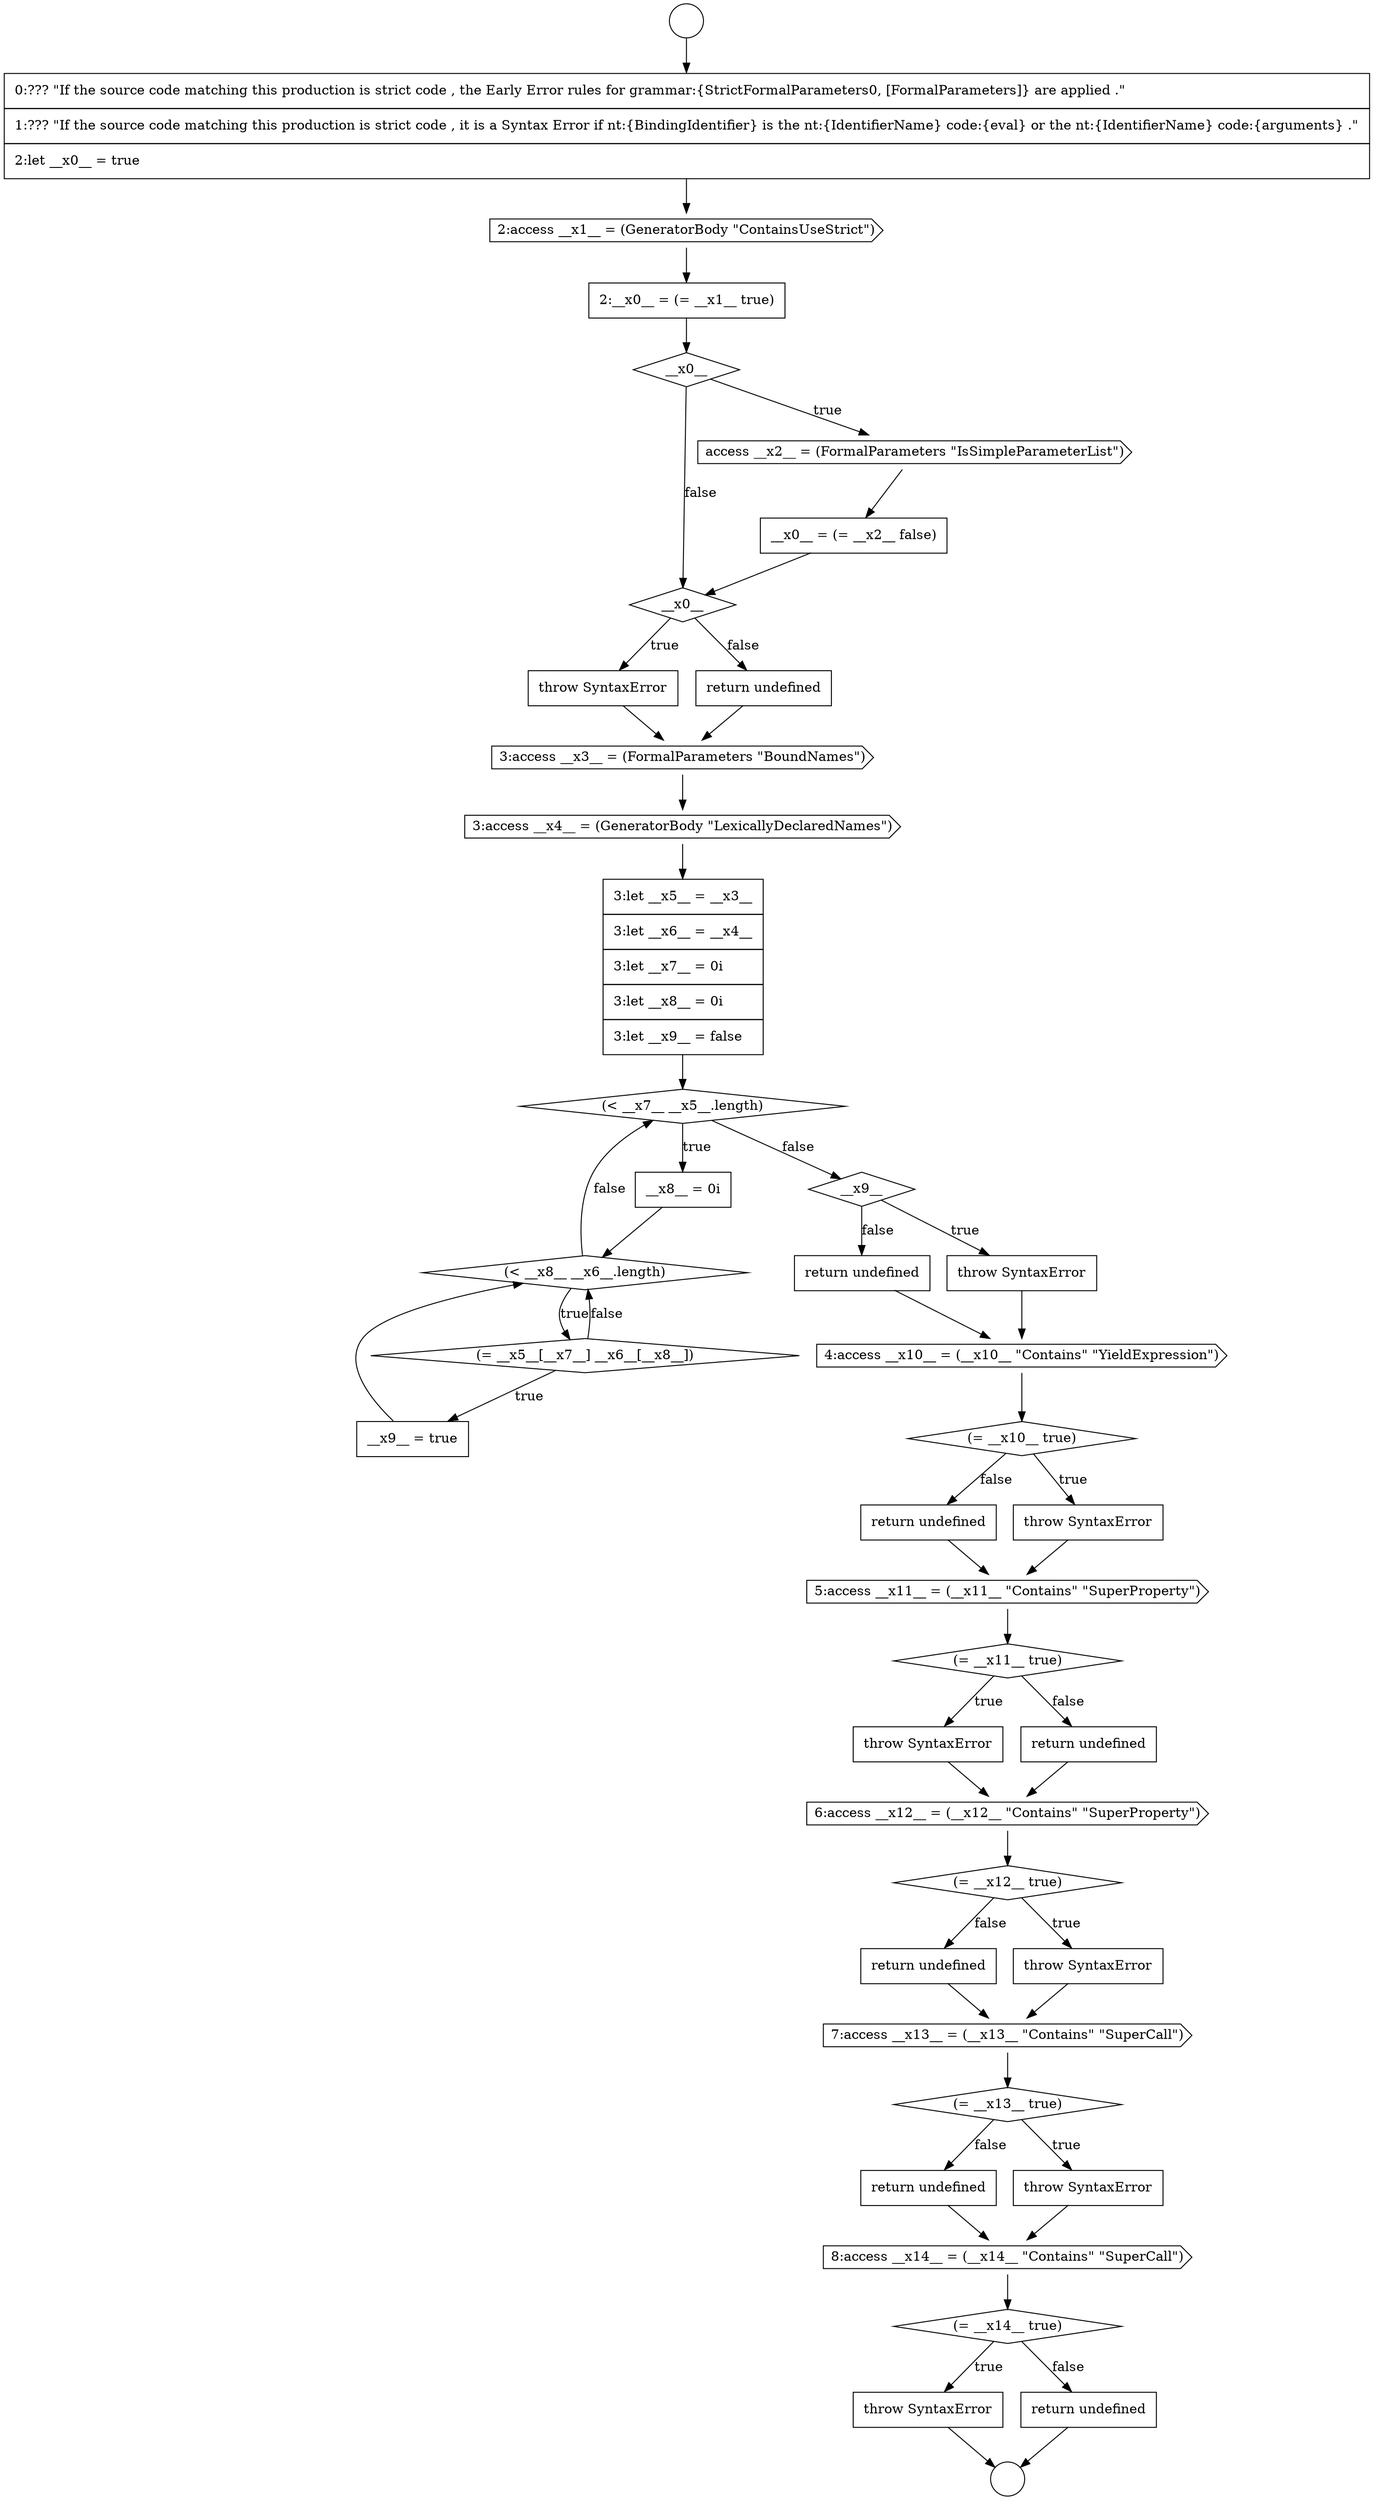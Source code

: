 digraph {
  node16641 [shape=circle label=" " color="black" fillcolor="white" style=filled]
  node16680 [shape=none, margin=0, label=<<font color="black">
    <table border="0" cellborder="1" cellspacing="0" cellpadding="10">
      <tr><td align="left">throw SyntaxError</td></tr>
    </table>
  </font>> color="black" fillcolor="white" style=filled]
  node16673 [shape=none, margin=0, label=<<font color="black">
    <table border="0" cellborder="1" cellspacing="0" cellpadding="10">
      <tr><td align="left">return undefined</td></tr>
    </table>
  </font>> color="black" fillcolor="white" style=filled]
  node16677 [shape=none, margin=0, label=<<font color="black">
    <table border="0" cellborder="1" cellspacing="0" cellpadding="10">
      <tr><td align="left">return undefined</td></tr>
    </table>
  </font>> color="black" fillcolor="white" style=filled]
  node16649 [shape=none, margin=0, label=<<font color="black">
    <table border="0" cellborder="1" cellspacing="0" cellpadding="10">
      <tr><td align="left">throw SyntaxError</td></tr>
    </table>
  </font>> color="black" fillcolor="white" style=filled]
  node16670 [shape=cds, label=<<font color="black">6:access __x12__ = (__x12__ &quot;Contains&quot; &quot;SuperProperty&quot;)</font>> color="black" fillcolor="white" style=filled]
  node16674 [shape=cds, label=<<font color="black">7:access __x13__ = (__x13__ &quot;Contains&quot; &quot;SuperCall&quot;)</font>> color="black" fillcolor="white" style=filled]
  node16653 [shape=none, margin=0, label=<<font color="black">
    <table border="0" cellborder="1" cellspacing="0" cellpadding="10">
      <tr><td align="left">3:let __x5__ = __x3__</td></tr>
      <tr><td align="left">3:let __x6__ = __x4__</td></tr>
      <tr><td align="left">3:let __x7__ = 0i</td></tr>
      <tr><td align="left">3:let __x8__ = 0i</td></tr>
      <tr><td align="left">3:let __x9__ = false</td></tr>
    </table>
  </font>> color="black" fillcolor="white" style=filled]
  node16675 [shape=diamond, label=<<font color="black">(= __x13__ true)</font>> color="black" fillcolor="white" style=filled]
  node16662 [shape=cds, label=<<font color="black">4:access __x10__ = (__x10__ &quot;Contains&quot; &quot;YieldExpression&quot;)</font>> color="black" fillcolor="white" style=filled]
  node16676 [shape=none, margin=0, label=<<font color="black">
    <table border="0" cellborder="1" cellspacing="0" cellpadding="10">
      <tr><td align="left">throw SyntaxError</td></tr>
    </table>
  </font>> color="black" fillcolor="white" style=filled]
  node16645 [shape=diamond, label=<<font color="black">__x0__</font>> color="black" fillcolor="white" style=filled]
  node16658 [shape=none, margin=0, label=<<font color="black">
    <table border="0" cellborder="1" cellspacing="0" cellpadding="10">
      <tr><td align="left">__x9__ = true</td></tr>
    </table>
  </font>> color="black" fillcolor="white" style=filled]
  node16668 [shape=none, margin=0, label=<<font color="black">
    <table border="0" cellborder="1" cellspacing="0" cellpadding="10">
      <tr><td align="left">throw SyntaxError</td></tr>
    </table>
  </font>> color="black" fillcolor="white" style=filled]
  node16651 [shape=cds, label=<<font color="black">3:access __x3__ = (FormalParameters &quot;BoundNames&quot;)</font>> color="black" fillcolor="white" style=filled]
  node16672 [shape=none, margin=0, label=<<font color="black">
    <table border="0" cellborder="1" cellspacing="0" cellpadding="10">
      <tr><td align="left">throw SyntaxError</td></tr>
    </table>
  </font>> color="black" fillcolor="white" style=filled]
  node16655 [shape=none, margin=0, label=<<font color="black">
    <table border="0" cellborder="1" cellspacing="0" cellpadding="10">
      <tr><td align="left">__x8__ = 0i</td></tr>
    </table>
  </font>> color="black" fillcolor="white" style=filled]
  node16640 [shape=circle label=" " color="black" fillcolor="white" style=filled]
  node16648 [shape=diamond, label=<<font color="black">__x0__</font>> color="black" fillcolor="white" style=filled]
  node16665 [shape=none, margin=0, label=<<font color="black">
    <table border="0" cellborder="1" cellspacing="0" cellpadding="10">
      <tr><td align="left">return undefined</td></tr>
    </table>
  </font>> color="black" fillcolor="white" style=filled]
  node16661 [shape=none, margin=0, label=<<font color="black">
    <table border="0" cellborder="1" cellspacing="0" cellpadding="10">
      <tr><td align="left">return undefined</td></tr>
    </table>
  </font>> color="black" fillcolor="white" style=filled]
  node16652 [shape=cds, label=<<font color="black">3:access __x4__ = (GeneratorBody &quot;LexicallyDeclaredNames&quot;)</font>> color="black" fillcolor="white" style=filled]
  node16657 [shape=diamond, label=<<font color="black">(= __x5__[__x7__] __x6__[__x8__])</font>> color="black" fillcolor="white" style=filled]
  node16656 [shape=diamond, label=<<font color="black">(&lt; __x8__ __x6__.length)</font>> color="black" fillcolor="white" style=filled]
  node16666 [shape=cds, label=<<font color="black">5:access __x11__ = (__x11__ &quot;Contains&quot; &quot;SuperProperty&quot;)</font>> color="black" fillcolor="white" style=filled]
  node16644 [shape=none, margin=0, label=<<font color="black">
    <table border="0" cellborder="1" cellspacing="0" cellpadding="10">
      <tr><td align="left">2:__x0__ = (= __x1__ true)</td></tr>
    </table>
  </font>> color="black" fillcolor="white" style=filled]
  node16669 [shape=none, margin=0, label=<<font color="black">
    <table border="0" cellborder="1" cellspacing="0" cellpadding="10">
      <tr><td align="left">return undefined</td></tr>
    </table>
  </font>> color="black" fillcolor="white" style=filled]
  node16647 [shape=none, margin=0, label=<<font color="black">
    <table border="0" cellborder="1" cellspacing="0" cellpadding="10">
      <tr><td align="left">__x0__ = (= __x2__ false)</td></tr>
    </table>
  </font>> color="black" fillcolor="white" style=filled]
  node16664 [shape=none, margin=0, label=<<font color="black">
    <table border="0" cellborder="1" cellspacing="0" cellpadding="10">
      <tr><td align="left">throw SyntaxError</td></tr>
    </table>
  </font>> color="black" fillcolor="white" style=filled]
  node16643 [shape=cds, label=<<font color="black">2:access __x1__ = (GeneratorBody &quot;ContainsUseStrict&quot;)</font>> color="black" fillcolor="white" style=filled]
  node16660 [shape=none, margin=0, label=<<font color="black">
    <table border="0" cellborder="1" cellspacing="0" cellpadding="10">
      <tr><td align="left">throw SyntaxError</td></tr>
    </table>
  </font>> color="black" fillcolor="white" style=filled]
  node16678 [shape=cds, label=<<font color="black">8:access __x14__ = (__x14__ &quot;Contains&quot; &quot;SuperCall&quot;)</font>> color="black" fillcolor="white" style=filled]
  node16650 [shape=none, margin=0, label=<<font color="black">
    <table border="0" cellborder="1" cellspacing="0" cellpadding="10">
      <tr><td align="left">return undefined</td></tr>
    </table>
  </font>> color="black" fillcolor="white" style=filled]
  node16663 [shape=diamond, label=<<font color="black">(= __x10__ true)</font>> color="black" fillcolor="white" style=filled]
  node16646 [shape=cds, label=<<font color="black">access __x2__ = (FormalParameters &quot;IsSimpleParameterList&quot;)</font>> color="black" fillcolor="white" style=filled]
  node16667 [shape=diamond, label=<<font color="black">(= __x11__ true)</font>> color="black" fillcolor="white" style=filled]
  node16671 [shape=diamond, label=<<font color="black">(= __x12__ true)</font>> color="black" fillcolor="white" style=filled]
  node16642 [shape=none, margin=0, label=<<font color="black">
    <table border="0" cellborder="1" cellspacing="0" cellpadding="10">
      <tr><td align="left">0:??? &quot;If the source code matching this production is strict code , the Early Error rules for grammar:{StrictFormalParameters0, [FormalParameters]} are applied .&quot;</td></tr>
      <tr><td align="left">1:??? &quot;If the source code matching this production is strict code , it is a Syntax Error if nt:{BindingIdentifier} is the nt:{IdentifierName} code:{eval} or the nt:{IdentifierName} code:{arguments} .&quot;</td></tr>
      <tr><td align="left">2:let __x0__ = true</td></tr>
    </table>
  </font>> color="black" fillcolor="white" style=filled]
  node16679 [shape=diamond, label=<<font color="black">(= __x14__ true)</font>> color="black" fillcolor="white" style=filled]
  node16681 [shape=none, margin=0, label=<<font color="black">
    <table border="0" cellborder="1" cellspacing="0" cellpadding="10">
      <tr><td align="left">return undefined</td></tr>
    </table>
  </font>> color="black" fillcolor="white" style=filled]
  node16659 [shape=diamond, label=<<font color="black">__x9__</font>> color="black" fillcolor="white" style=filled]
  node16654 [shape=diamond, label=<<font color="black">(&lt; __x7__ __x5__.length)</font>> color="black" fillcolor="white" style=filled]
  node16678 -> node16679 [ color="black"]
  node16661 -> node16662 [ color="black"]
  node16663 -> node16664 [label=<<font color="black">true</font>> color="black"]
  node16663 -> node16665 [label=<<font color="black">false</font>> color="black"]
  node16676 -> node16678 [ color="black"]
  node16651 -> node16652 [ color="black"]
  node16649 -> node16651 [ color="black"]
  node16675 -> node16676 [label=<<font color="black">true</font>> color="black"]
  node16675 -> node16677 [label=<<font color="black">false</font>> color="black"]
  node16652 -> node16653 [ color="black"]
  node16664 -> node16666 [ color="black"]
  node16673 -> node16674 [ color="black"]
  node16668 -> node16670 [ color="black"]
  node16642 -> node16643 [ color="black"]
  node16644 -> node16645 [ color="black"]
  node16655 -> node16656 [ color="black"]
  node16665 -> node16666 [ color="black"]
  node16656 -> node16657 [label=<<font color="black">true</font>> color="black"]
  node16656 -> node16654 [label=<<font color="black">false</font>> color="black"]
  node16653 -> node16654 [ color="black"]
  node16646 -> node16647 [ color="black"]
  node16672 -> node16674 [ color="black"]
  node16679 -> node16680 [label=<<font color="black">true</font>> color="black"]
  node16679 -> node16681 [label=<<font color="black">false</font>> color="black"]
  node16647 -> node16648 [ color="black"]
  node16648 -> node16649 [label=<<font color="black">true</font>> color="black"]
  node16648 -> node16650 [label=<<font color="black">false</font>> color="black"]
  node16677 -> node16678 [ color="black"]
  node16658 -> node16656 [ color="black"]
  node16659 -> node16660 [label=<<font color="black">true</font>> color="black"]
  node16659 -> node16661 [label=<<font color="black">false</font>> color="black"]
  node16657 -> node16658 [label=<<font color="black">true</font>> color="black"]
  node16657 -> node16656 [label=<<font color="black">false</font>> color="black"]
  node16640 -> node16642 [ color="black"]
  node16660 -> node16662 [ color="black"]
  node16662 -> node16663 [ color="black"]
  node16650 -> node16651 [ color="black"]
  node16669 -> node16670 [ color="black"]
  node16666 -> node16667 [ color="black"]
  node16674 -> node16675 [ color="black"]
  node16670 -> node16671 [ color="black"]
  node16667 -> node16668 [label=<<font color="black">true</font>> color="black"]
  node16667 -> node16669 [label=<<font color="black">false</font>> color="black"]
  node16654 -> node16655 [label=<<font color="black">true</font>> color="black"]
  node16654 -> node16659 [label=<<font color="black">false</font>> color="black"]
  node16645 -> node16646 [label=<<font color="black">true</font>> color="black"]
  node16645 -> node16648 [label=<<font color="black">false</font>> color="black"]
  node16643 -> node16644 [ color="black"]
  node16671 -> node16672 [label=<<font color="black">true</font>> color="black"]
  node16671 -> node16673 [label=<<font color="black">false</font>> color="black"]
  node16680 -> node16641 [ color="black"]
  node16681 -> node16641 [ color="black"]
}
